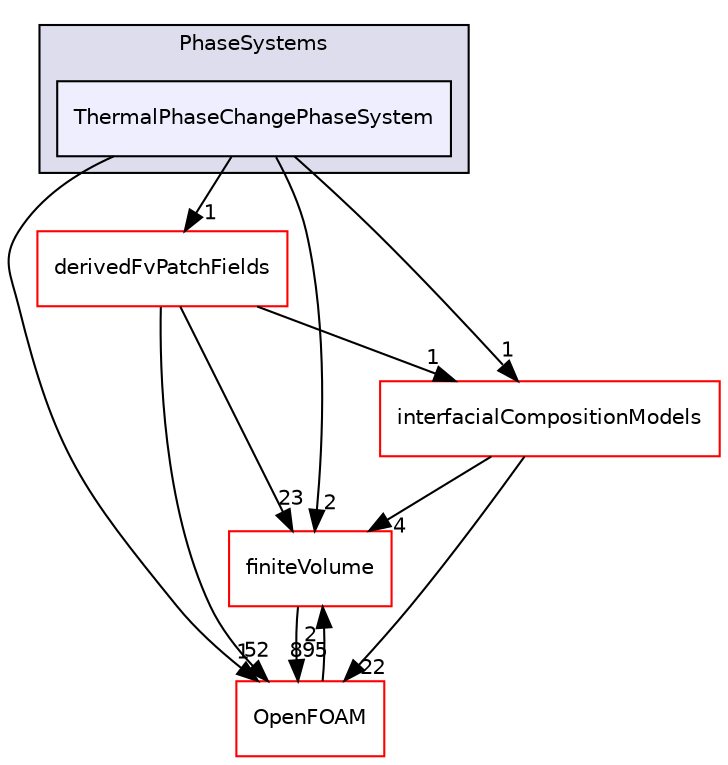 digraph "src/phaseSystemModels/reactingEulerFoam/phaseSystems/PhaseSystems/ThermalPhaseChangePhaseSystem" {
  bgcolor=transparent;
  compound=true
  node [ fontsize="10", fontname="Helvetica"];
  edge [ labelfontsize="10", labelfontname="Helvetica"];
  subgraph clusterdir_a7327b39a6c21bd7cb6ad15cb00d59b5 {
    graph [ bgcolor="#ddddee", pencolor="black", label="PhaseSystems" fontname="Helvetica", fontsize="10", URL="dir_a7327b39a6c21bd7cb6ad15cb00d59b5.html"]
  dir_d98ee3ae0113a4f74a9a25920a053db7 [shape=box, label="ThermalPhaseChangePhaseSystem", style="filled", fillcolor="#eeeeff", pencolor="black", URL="dir_d98ee3ae0113a4f74a9a25920a053db7.html"];
  }
  dir_9bd15774b555cf7259a6fa18f99fe99b [shape=box label="finiteVolume" color="red" URL="dir_9bd15774b555cf7259a6fa18f99fe99b.html"];
  dir_b7cf47d467e63ee16b71b3cc72940979 [shape=box label="derivedFvPatchFields" color="red" URL="dir_b7cf47d467e63ee16b71b3cc72940979.html"];
  dir_c5473ff19b20e6ec4dfe5c310b3778a8 [shape=box label="OpenFOAM" color="red" URL="dir_c5473ff19b20e6ec4dfe5c310b3778a8.html"];
  dir_0f1e1ad1cc67aee7c6e293370ff5a38b [shape=box label="interfacialCompositionModels" color="red" URL="dir_0f1e1ad1cc67aee7c6e293370ff5a38b.html"];
  dir_9bd15774b555cf7259a6fa18f99fe99b->dir_c5473ff19b20e6ec4dfe5c310b3778a8 [headlabel="895", labeldistance=1.5 headhref="dir_000814_002151.html"];
  dir_d98ee3ae0113a4f74a9a25920a053db7->dir_9bd15774b555cf7259a6fa18f99fe99b [headlabel="2", labeldistance=1.5 headhref="dir_003258_000814.html"];
  dir_d98ee3ae0113a4f74a9a25920a053db7->dir_b7cf47d467e63ee16b71b3cc72940979 [headlabel="1", labeldistance=1.5 headhref="dir_003258_001218.html"];
  dir_d98ee3ae0113a4f74a9a25920a053db7->dir_c5473ff19b20e6ec4dfe5c310b3778a8 [headlabel="1", labeldistance=1.5 headhref="dir_003258_002151.html"];
  dir_d98ee3ae0113a4f74a9a25920a053db7->dir_0f1e1ad1cc67aee7c6e293370ff5a38b [headlabel="1", labeldistance=1.5 headhref="dir_003258_003039.html"];
  dir_b7cf47d467e63ee16b71b3cc72940979->dir_9bd15774b555cf7259a6fa18f99fe99b [headlabel="23", labeldistance=1.5 headhref="dir_001218_000814.html"];
  dir_b7cf47d467e63ee16b71b3cc72940979->dir_c5473ff19b20e6ec4dfe5c310b3778a8 [headlabel="52", labeldistance=1.5 headhref="dir_001218_002151.html"];
  dir_b7cf47d467e63ee16b71b3cc72940979->dir_0f1e1ad1cc67aee7c6e293370ff5a38b [headlabel="1", labeldistance=1.5 headhref="dir_001218_003039.html"];
  dir_c5473ff19b20e6ec4dfe5c310b3778a8->dir_9bd15774b555cf7259a6fa18f99fe99b [headlabel="2", labeldistance=1.5 headhref="dir_002151_000814.html"];
  dir_0f1e1ad1cc67aee7c6e293370ff5a38b->dir_9bd15774b555cf7259a6fa18f99fe99b [headlabel="4", labeldistance=1.5 headhref="dir_003039_000814.html"];
  dir_0f1e1ad1cc67aee7c6e293370ff5a38b->dir_c5473ff19b20e6ec4dfe5c310b3778a8 [headlabel="22", labeldistance=1.5 headhref="dir_003039_002151.html"];
}
